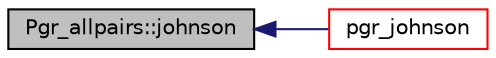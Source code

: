 digraph "Pgr_allpairs::johnson"
{
  edge [fontname="Helvetica",fontsize="10",labelfontname="Helvetica",labelfontsize="10"];
  node [fontname="Helvetica",fontsize="10",shape=record];
  rankdir="LR";
  Node40 [label="Pgr_allpairs::johnson",height=0.2,width=0.4,color="black", fillcolor="grey75", style="filled", fontcolor="black"];
  Node40 -> Node41 [dir="back",color="midnightblue",fontsize="10",style="solid",fontname="Helvetica"];
  Node41 [label="pgr_johnson",height=0.2,width=0.4,color="red", fillcolor="white", style="filled",URL="$pgr__allpairs_8hpp.html#a49254f1a8cbcdf61b6afef9ad74ebd6b"];
}
